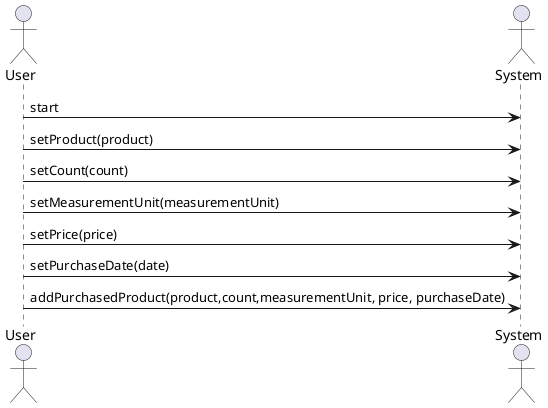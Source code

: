 @startuml add_purchased_product

skinparam backgroundColor #FFFFFF


actor User
actor System

User -> System: start
User -> System: setProduct(product)
User -> System: setCount(count)
User -> System: setMeasurementUnit(measurementUnit)
User -> System: setPrice(price)
User -> System: setPurchaseDate(date)
User -> System: addPurchasedProduct(product,count,measurementUnit, price, purchaseDate)

@enduml
